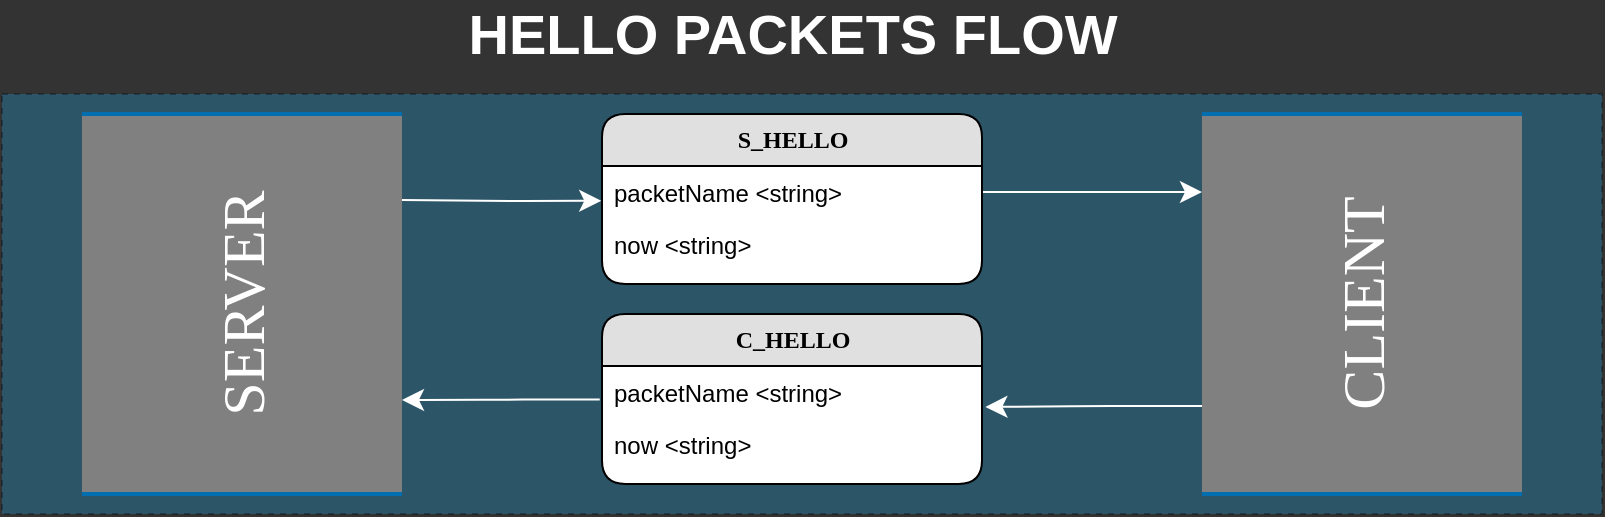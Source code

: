 <mxfile version="13.8.1" type="github" pages="6">
  <diagram name="HELLO" id="b520641d-4fe3-3701-9064-5fc419738815">
    <mxGraphModel dx="1422" dy="776" grid="0" gridSize="10" guides="1" tooltips="1" connect="1" arrows="1" fold="1" page="1" pageScale="1" pageWidth="900" pageHeight="300" background="#333333" math="0" shadow="0" extFonts="Permanent Marker^https://fonts.googleapis.com/css?family=Permanent+Marker">
      <root>
        <mxCell id="0" />
        <mxCell id="1" parent="0" />
        <mxCell id="qRYgfgAe1LclKe2MRuB5-1" value="" style="rounded=0;whiteSpace=wrap;html=1;shadow=0;fillColor=#1ba1e2;dashed=1;fontColor=#ffffff;opacity=30;" parent="1" vertex="1">
          <mxGeometry x="50" y="60" width="800" height="210" as="geometry" />
        </mxCell>
        <mxCell id="21ea969265ad0168-40" style="edgeStyle=orthogonalEdgeStyle;html=1;entryX=-0.002;entryY=0.669;labelBackgroundColor=none;startFill=0;startSize=8;endFill=1;endSize=8;fontFamily=Verdana;fontSize=12;entryDx=0;entryDy=0;entryPerimeter=0;strokeColor=#FFFFFF;" parent="1" target="21ea969265ad0168-7" edge="1">
          <mxGeometry relative="1" as="geometry">
            <mxPoint x="250" y="113" as="sourcePoint" />
            <mxPoint x="370" y="113" as="targetPoint" />
            <Array as="points" />
          </mxGeometry>
        </mxCell>
        <mxCell id="YE7jqKPaQESnntSOdniL-1" value="&lt;span style=&quot;font-size: 30px;&quot;&gt;SERVER&lt;br style=&quot;font-size: 30px;&quot;&gt;&lt;/span&gt;" style="html=1;rounded=0;shadow=0;comic=0;labelBackgroundColor=none;strokeWidth=2;fontFamily=Verdana;fontSize=30;align=center;shape=mxgraph.ios7ui.horLines;strokeColor=#006EAF;fillColor=#808080;fontStyle=0;labelBorderColor=none;horizontal=0;fontColor=#FFFFFF;" parent="1" vertex="1">
          <mxGeometry x="90" y="70" width="160" height="190" as="geometry" />
        </mxCell>
        <mxCell id="YE7jqKPaQESnntSOdniL-2" style="edgeStyle=orthogonalEdgeStyle;html=1;exitX=1;exitY=0.5;labelBackgroundColor=none;startFill=0;startSize=8;endFill=1;endSize=8;fontFamily=Verdana;fontSize=12;exitDx=0;exitDy=0;strokeColor=#FFFFFF;" parent="1" source="21ea969265ad0168-7" edge="1">
          <mxGeometry relative="1" as="geometry">
            <mxPoint x="-309.84" y="114.4" as="sourcePoint" />
            <mxPoint x="650" y="109" as="targetPoint" />
          </mxGeometry>
        </mxCell>
        <mxCell id="YE7jqKPaQESnntSOdniL-3" value="&lt;span style=&quot;font-size: 30px;&quot;&gt;CLIENT&lt;/span&gt;" style="html=1;rounded=0;shadow=0;comic=0;labelBackgroundColor=none;strokeWidth=2;fontFamily=Verdana;fontSize=30;align=center;shape=mxgraph.ios7ui.horLines;strokeColor=#006EAF;fillColor=#808080;fontStyle=0;labelBorderColor=none;horizontal=0;fontColor=#FFFFFF;" parent="1" vertex="1">
          <mxGeometry x="650" y="70" width="160" height="190" as="geometry" />
        </mxCell>
        <mxCell id="YE7jqKPaQESnntSOdniL-4" style="edgeStyle=orthogonalEdgeStyle;html=1;labelBackgroundColor=none;startFill=0;startSize=8;endFill=1;endSize=8;fontFamily=Verdana;fontSize=12;targetPerimeterSpacing=0;exitX=-0.006;exitY=0.646;exitDx=0;exitDy=0;exitPerimeter=0;strokeColor=#FFFFFF;" parent="1" source="YE7jqKPaQESnntSOdniL-7" edge="1">
          <mxGeometry relative="1" as="geometry">
            <mxPoint x="366" y="213" as="sourcePoint" />
            <mxPoint x="250" y="213" as="targetPoint" />
            <Array as="points" />
          </mxGeometry>
        </mxCell>
        <mxCell id="YE7jqKPaQESnntSOdniL-5" style="edgeStyle=orthogonalEdgeStyle;html=1;labelBackgroundColor=none;startFill=0;startSize=8;endFill=1;endSize=8;fontFamily=Verdana;fontSize=12;entryX=1.009;entryY=0.787;entryDx=0;entryDy=0;entryPerimeter=0;strokeColor=#FFFFFF;" parent="1" target="YE7jqKPaQESnntSOdniL-7" edge="1">
          <mxGeometry relative="1" as="geometry">
            <mxPoint x="650" y="216" as="sourcePoint" />
            <mxPoint x="529.52" y="216.396" as="targetPoint" />
            <Array as="points">
              <mxPoint x="595" y="216" />
            </Array>
          </mxGeometry>
        </mxCell>
        <mxCell id="X_eGwu30UpOs_hNsdFlR-1" value="&lt;font style=&quot;font-size: 28px&quot;&gt;&lt;b&gt;HELLO PACKETS FLOW&lt;/b&gt;&lt;/font&gt;" style="text;html=1;align=center;verticalAlign=middle;resizable=0;points=[];autosize=1;fontColor=#FFFFFF;" parent="1" vertex="1">
          <mxGeometry x="275" y="20" width="340" height="20" as="geometry" />
        </mxCell>
        <mxCell id="21ea969265ad0168-6" value="S_HELLO" style="swimlane;html=1;fontStyle=1;childLayout=stackLayout;horizontal=1;startSize=26;fillColor=#e0e0e0;horizontalStack=0;resizeParent=1;resizeLast=0;collapsible=1;marginBottom=0;swimlaneFillColor=#ffffff;align=center;rounded=1;shadow=0;comic=0;labelBackgroundColor=none;strokeWidth=1;fontFamily=Verdana;fontSize=12;fontColor=#000000;" parent="1" vertex="1">
          <mxGeometry x="350" y="70" width="190" height="85" as="geometry" />
        </mxCell>
        <mxCell id="21ea969265ad0168-7" value="packetName &amp;lt;string&amp;gt;" style="text;html=1;strokeColor=none;fillColor=none;spacingLeft=4;spacingRight=4;whiteSpace=wrap;overflow=hidden;rotatable=0;points=[[0,0.5],[1,0.5]];portConstraint=eastwest;fontColor=#000000;" parent="21ea969265ad0168-6" vertex="1">
          <mxGeometry y="26" width="190" height="26" as="geometry" />
        </mxCell>
        <mxCell id="21ea969265ad0168-8" value="now &amp;lt;string&amp;gt;" style="text;html=1;strokeColor=none;fillColor=none;spacingLeft=4;spacingRight=4;whiteSpace=wrap;overflow=hidden;rotatable=0;points=[[0,0.5],[1,0.5]];portConstraint=eastwest;fontColor=#000000;" parent="21ea969265ad0168-6" vertex="1">
          <mxGeometry y="52" width="190" height="26" as="geometry" />
        </mxCell>
        <mxCell id="YE7jqKPaQESnntSOdniL-6" value="C_HELLO" style="swimlane;html=1;fontStyle=1;childLayout=stackLayout;horizontal=1;startSize=26;fillColor=#e0e0e0;horizontalStack=0;resizeParent=1;resizeLast=0;collapsible=1;marginBottom=0;swimlaneFillColor=#ffffff;align=center;rounded=1;shadow=0;comic=0;labelBackgroundColor=none;strokeWidth=1;fontFamily=Verdana;fontSize=12;fontColor=#000000;" parent="1" vertex="1">
          <mxGeometry x="350" y="170" width="190" height="85" as="geometry" />
        </mxCell>
        <mxCell id="YE7jqKPaQESnntSOdniL-7" value="packetName &amp;lt;string&amp;gt;" style="text;html=1;strokeColor=none;fillColor=none;spacingLeft=4;spacingRight=4;whiteSpace=wrap;overflow=hidden;rotatable=0;points=[[0,0.5],[1,0.5]];portConstraint=eastwest;fontColor=#000000;" parent="YE7jqKPaQESnntSOdniL-6" vertex="1">
          <mxGeometry y="26" width="190" height="26" as="geometry" />
        </mxCell>
        <mxCell id="YE7jqKPaQESnntSOdniL-8" value="now &amp;lt;string&amp;gt;" style="text;html=1;strokeColor=none;fillColor=none;spacingLeft=4;spacingRight=4;whiteSpace=wrap;overflow=hidden;rotatable=0;points=[[0,0.5],[1,0.5]];portConstraint=eastwest;fontColor=#000000;" parent="YE7jqKPaQESnntSOdniL-6" vertex="1">
          <mxGeometry y="52" width="190" height="26" as="geometry" />
        </mxCell>
      </root>
    </mxGraphModel>
  </diagram>
  <diagram name="CON_CHECK" id="WpY7LKkbOzWaq_kngRgO">
    <mxGraphModel dx="11322" dy="776" grid="0" gridSize="10" guides="1" tooltips="1" connect="1" arrows="1" fold="1" page="1" pageScale="1" pageWidth="900" pageHeight="300" background="#333333" math="0" shadow="0">
      <root>
        <mxCell id="7BFBd9PapPz8hA_DgMiV-0" />
        <mxCell id="7BFBd9PapPz8hA_DgMiV-1" parent="7BFBd9PapPz8hA_DgMiV-0" />
        <mxCell id="7BFBd9PapPz8hA_DgMiV-3" value="" style="rounded=0;whiteSpace=wrap;html=1;shadow=0;fillColor=#1ba1e2;dashed=1;fontColor=#ffffff;opacity=30;" parent="7BFBd9PapPz8hA_DgMiV-1" vertex="1">
          <mxGeometry x="-9855" y="40" width="800" height="240" as="geometry" />
        </mxCell>
        <mxCell id="7BFBd9PapPz8hA_DgMiV-7" value="&lt;span style=&quot;font-size: 30px;&quot;&gt;SERVER&lt;/span&gt;" style="html=1;rounded=0;shadow=0;comic=0;labelBackgroundColor=none;strokeWidth=2;fontFamily=Verdana;fontSize=30;align=center;shape=mxgraph.ios7ui.horLines;strokeColor=#006EAF;fillColor=#808080;fontStyle=0;labelBorderColor=none;horizontal=0;fontColor=#FFFFFF;" parent="7BFBd9PapPz8hA_DgMiV-1" vertex="1">
          <mxGeometry x="-9810" y="60" width="160" height="200" as="geometry" />
        </mxCell>
        <mxCell id="7BFBd9PapPz8hA_DgMiV-9" value="&lt;span style=&quot;font-size: 30px;&quot;&gt;CLIENT&lt;/span&gt;" style="html=1;rounded=0;shadow=0;comic=0;labelBackgroundColor=none;strokeWidth=2;fontFamily=Verdana;fontSize=30;align=center;shape=mxgraph.ios7ui.horLines;strokeColor=#006EAF;fillColor=#808080;fontStyle=0;labelBorderColor=none;horizontal=0;fontColor=#FFFFFF;" parent="7BFBd9PapPz8hA_DgMiV-1" vertex="1">
          <mxGeometry x="-9250" y="60" width="160" height="200" as="geometry" />
        </mxCell>
        <mxCell id="7BFBd9PapPz8hA_DgMiV-18" style="edgeStyle=orthogonalEdgeStyle;html=1;labelBackgroundColor=none;startFill=0;startSize=8;endFill=1;endSize=8;fontFamily=Verdana;fontSize=12;fontColor=#000000;entryX=0;entryY=0.5;entryDx=0;entryDy=0;strokeColor=#FFFFFF;" parent="7BFBd9PapPz8hA_DgMiV-1" target="7BFBd9PapPz8hA_DgMiV-26" edge="1">
          <mxGeometry relative="1" as="geometry">
            <mxPoint x="-9650" y="209" as="sourcePoint" />
            <mxPoint x="-9560" y="209" as="targetPoint" />
            <Array as="points">
              <mxPoint x="-9640" y="209" />
            </Array>
          </mxGeometry>
        </mxCell>
        <mxCell id="7BFBd9PapPz8hA_DgMiV-19" style="edgeStyle=orthogonalEdgeStyle;html=1;exitX=1;exitY=0.5;labelBackgroundColor=none;startFill=0;startSize=8;endFill=1;endSize=8;fontFamily=Verdana;fontSize=12;exitDx=0;exitDy=0;fontColor=#000000;strokeColor=#FFFFFF;" parent="7BFBd9PapPz8hA_DgMiV-1" source="7BFBd9PapPz8hA_DgMiV-26" edge="1">
          <mxGeometry relative="1" as="geometry">
            <mxPoint x="-10211.52" y="214.4" as="sourcePoint" />
            <mxPoint x="-9252" y="209" as="targetPoint" />
          </mxGeometry>
        </mxCell>
        <mxCell id="7BFBd9PapPz8hA_DgMiV-20" style="edgeStyle=orthogonalEdgeStyle;html=1;labelBackgroundColor=none;startFill=0;startSize=8;endFill=1;endSize=8;fontFamily=Verdana;fontSize=12;targetPerimeterSpacing=0;exitX=-0.006;exitY=0.643;exitDx=0;exitDy=0;exitPerimeter=0;fontColor=#000000;strokeColor=#FFFFFF;" parent="7BFBd9PapPz8hA_DgMiV-1" edge="1">
          <mxGeometry relative="1" as="geometry">
            <mxPoint x="-9533.76" y="101.718" as="sourcePoint" />
            <mxPoint x="-9650" y="102" as="targetPoint" />
            <Array as="points">
              <mxPoint x="-9621.68" y="102" />
            </Array>
          </mxGeometry>
        </mxCell>
        <mxCell id="7BFBd9PapPz8hA_DgMiV-21" style="edgeStyle=orthogonalEdgeStyle;html=1;labelBackgroundColor=none;startFill=0;startSize=8;endFill=1;endSize=8;fontFamily=Verdana;fontSize=12;fontColor=#000000;strokeColor=#FFFFFF;" parent="7BFBd9PapPz8hA_DgMiV-1" edge="1">
          <mxGeometry relative="1" as="geometry">
            <mxPoint x="-9251.68" y="102" as="sourcePoint" />
            <mxPoint x="-9360" y="102" as="targetPoint" />
            <Array as="points">
              <mxPoint x="-9251.68" y="102" />
            </Array>
          </mxGeometry>
        </mxCell>
        <mxCell id="Ck2gtJmkg43gJhgTLbpY-0" value="&lt;font style=&quot;font-size: 28px&quot;&gt;&lt;b&gt;CONNECTION CHECK PACKETS FLOW&lt;/b&gt;&lt;/font&gt;" style="text;html=1;align=center;verticalAlign=middle;resizable=0;points=[];autosize=1;fontColor=#FFFFFF;" parent="7BFBd9PapPz8hA_DgMiV-1" vertex="1">
          <mxGeometry x="-9735" y="10" width="540" height="20" as="geometry" />
        </mxCell>
        <mxCell id="7BFBd9PapPz8hA_DgMiV-22" value="C_CON_CHECK" style="swimlane;html=1;fontStyle=1;childLayout=stackLayout;horizontal=1;startSize=26;fillColor=#e0e0e0;horizontalStack=0;resizeParent=1;resizeLast=0;collapsible=1;marginBottom=0;swimlaneFillColor=#ffffff;align=center;rounded=1;shadow=0;comic=0;labelBackgroundColor=none;strokeWidth=1;fontFamily=Verdana;fontSize=12;fontColor=#000000;" parent="7BFBd9PapPz8hA_DgMiV-1" vertex="1">
          <mxGeometry x="-9550" y="60" width="190" height="85" as="geometry" />
        </mxCell>
        <mxCell id="7BFBd9PapPz8hA_DgMiV-23" value="packetName &amp;lt;string&amp;gt;" style="text;html=1;strokeColor=none;fillColor=none;spacingLeft=4;spacingRight=4;whiteSpace=wrap;overflow=hidden;rotatable=0;points=[[0,0.5],[1,0.5]];portConstraint=eastwest;fontColor=#000000;" parent="7BFBd9PapPz8hA_DgMiV-22" vertex="1">
          <mxGeometry y="26" width="190" height="26" as="geometry" />
        </mxCell>
        <mxCell id="7BFBd9PapPz8hA_DgMiV-24" value="key &amp;lt;string&amp;gt;" style="text;html=1;strokeColor=none;fillColor=none;spacingLeft=4;spacingRight=4;whiteSpace=wrap;overflow=hidden;rotatable=0;points=[[0,0.5],[1,0.5]];portConstraint=eastwest;fontColor=#000000;" parent="7BFBd9PapPz8hA_DgMiV-22" vertex="1">
          <mxGeometry y="52" width="190" height="26" as="geometry" />
        </mxCell>
        <mxCell id="7BFBd9PapPz8hA_DgMiV-25" value="S_CON_CHECK" style="swimlane;html=1;fontStyle=1;childLayout=stackLayout;horizontal=1;startSize=26;fillColor=#e0e0e0;horizontalStack=0;resizeParent=1;resizeLast=0;collapsible=1;marginBottom=0;swimlaneFillColor=#ffffff;align=center;rounded=1;shadow=0;comic=0;labelBackgroundColor=none;strokeWidth=1;fontFamily=Verdana;fontSize=12;fontColor=#000000;" parent="7BFBd9PapPz8hA_DgMiV-1" vertex="1">
          <mxGeometry x="-9550" y="170" width="190" height="90" as="geometry" />
        </mxCell>
        <mxCell id="7BFBd9PapPz8hA_DgMiV-26" value="packetName &amp;lt;string&amp;gt;" style="text;html=1;strokeColor=none;fillColor=none;spacingLeft=4;spacingRight=4;whiteSpace=wrap;overflow=hidden;rotatable=0;points=[[0,0.5],[1,0.5]];portConstraint=eastwest;fontColor=#000000;" parent="7BFBd9PapPz8hA_DgMiV-25" vertex="1">
          <mxGeometry y="26" width="190" height="26" as="geometry" />
        </mxCell>
        <mxCell id="7BFBd9PapPz8hA_DgMiV-27" value="key &amp;lt;string&amp;gt;" style="text;html=1;strokeColor=none;fillColor=none;spacingLeft=4;spacingRight=4;whiteSpace=wrap;overflow=hidden;rotatable=0;points=[[0,0.5],[1,0.5]];portConstraint=eastwest;fontColor=#000000;" parent="7BFBd9PapPz8hA_DgMiV-25" vertex="1">
          <mxGeometry y="52" width="190" height="26" as="geometry" />
        </mxCell>
      </root>
    </mxGraphModel>
  </diagram>
  <diagram name="LOGIN" id="fG6dO6IGTTf7LA4OMq7c">
    <mxGraphModel dx="1422" dy="776" grid="0" gridSize="10" guides="1" tooltips="1" connect="1" arrows="1" fold="1" page="1" pageScale="1" pageWidth="900" pageHeight="650" background="#333333" math="0" shadow="0">
      <root>
        <mxCell id="yT4oepaRgww87eBLtsqn-0" />
        <mxCell id="yT4oepaRgww87eBLtsqn-1" parent="yT4oepaRgww87eBLtsqn-0" />
        <mxCell id="yT4oepaRgww87eBLtsqn-5" value="" style="rounded=0;whiteSpace=wrap;html=1;shadow=0;fillColor=#1ba1e2;dashed=1;fontColor=#ffffff;opacity=30;" parent="yT4oepaRgww87eBLtsqn-1" vertex="1">
          <mxGeometry x="50" y="60" width="800" height="580" as="geometry" />
        </mxCell>
        <mxCell id="yT4oepaRgww87eBLtsqn-7" value="&lt;font style=&quot;font-size: 30px&quot;&gt;SERVER&lt;/font&gt;" style="html=1;rounded=0;shadow=0;comic=0;labelBackgroundColor=none;strokeWidth=2;fontFamily=Verdana;fontSize=12;align=center;shape=mxgraph.ios7ui.horLines;strokeColor=#006EAF;fillColor=#808080;fontStyle=0;labelBorderColor=none;horizontal=0;fontColor=#FFFFFF;" parent="yT4oepaRgww87eBLtsqn-1" vertex="1">
          <mxGeometry x="110" y="90" width="160" height="520" as="geometry" />
        </mxCell>
        <mxCell id="yT4oepaRgww87eBLtsqn-9" value="&lt;span style=&quot;font-size: 30px;&quot;&gt;CLIENT&lt;/span&gt;" style="html=1;rounded=0;shadow=0;comic=0;labelBackgroundColor=none;strokeWidth=2;fontFamily=Verdana;fontSize=30;align=center;shape=mxgraph.ios7ui.horLines;strokeColor=#006EAF;fillColor=#808080;fontStyle=0;labelBorderColor=none;horizontal=0;fontColor=#FFFFFF;" parent="yT4oepaRgww87eBLtsqn-1" vertex="1">
          <mxGeometry x="670" y="90" width="160" height="520" as="geometry" />
        </mxCell>
        <mxCell id="yT4oepaRgww87eBLtsqn-28" style="edgeStyle=orthogonalEdgeStyle;html=1;entryX=0;entryY=0.5;labelBackgroundColor=none;startFill=0;startSize=8;endFill=1;endSize=8;fontFamily=Verdana;fontSize=12;entryDx=0;entryDy=0;fontColor=#000000;strokeColor=#FFFFFF;" parent="yT4oepaRgww87eBLtsqn-1" target="yT4oepaRgww87eBLtsqn-36" edge="1">
          <mxGeometry relative="1" as="geometry">
            <mxPoint x="270" y="229" as="sourcePoint" />
            <mxPoint x="385.68" y="230" as="targetPoint" />
            <Array as="points">
              <mxPoint x="290" y="229" />
              <mxPoint x="290" y="229" />
            </Array>
          </mxGeometry>
        </mxCell>
        <mxCell id="yT4oepaRgww87eBLtsqn-29" style="edgeStyle=orthogonalEdgeStyle;html=1;exitX=1;exitY=0.5;labelBackgroundColor=none;startFill=0;startSize=8;endFill=1;endSize=8;fontFamily=Verdana;fontSize=12;exitDx=0;exitDy=0;fontColor=#000000;strokeColor=#FFFFFF;" parent="yT4oepaRgww87eBLtsqn-1" source="yT4oepaRgww87eBLtsqn-36" edge="1">
          <mxGeometry relative="1" as="geometry">
            <mxPoint x="-294.16" y="234.4" as="sourcePoint" />
            <mxPoint x="670" y="229" as="targetPoint" />
          </mxGeometry>
        </mxCell>
        <mxCell id="yT4oepaRgww87eBLtsqn-30" style="edgeStyle=orthogonalEdgeStyle;html=1;labelBackgroundColor=none;startFill=0;startSize=8;endFill=1;endSize=8;fontFamily=Verdana;fontSize=12;targetPerimeterSpacing=0;entryX=1;entryY=0.168;entryDx=0;entryDy=0;entryPerimeter=0;exitX=-0.006;exitY=0.643;exitDx=0;exitDy=0;exitPerimeter=0;fontColor=#000000;strokeColor=#FFFFFF;" parent="yT4oepaRgww87eBLtsqn-1" edge="1">
          <mxGeometry relative="1" as="geometry">
            <mxPoint x="385.12" y="131.718" as="sourcePoint" />
            <mxPoint x="267.2" y="131.8" as="targetPoint" />
            <Array as="points">
              <mxPoint x="297.2" y="132" />
            </Array>
          </mxGeometry>
        </mxCell>
        <mxCell id="yT4oepaRgww87eBLtsqn-31" style="edgeStyle=orthogonalEdgeStyle;html=1;labelBackgroundColor=none;startFill=0;startSize=8;endFill=1;endSize=8;fontFamily=Verdana;fontSize=12;fontColor=#000000;entryX=1;entryY=0.617;entryDx=0;entryDy=0;entryPerimeter=0;strokeColor=#FFFFFF;" parent="yT4oepaRgww87eBLtsqn-1" target="yT4oepaRgww87eBLtsqn-33" edge="1">
          <mxGeometry relative="1" as="geometry">
            <mxPoint x="670" y="132" as="sourcePoint" />
            <mxPoint x="570" y="132" as="targetPoint" />
            <Array as="points" />
          </mxGeometry>
        </mxCell>
        <mxCell id="yT4oepaRgww87eBLtsqn-46" style="edgeStyle=orthogonalEdgeStyle;html=1;entryX=0;entryY=0.5;labelBackgroundColor=none;startFill=0;startSize=8;endFill=1;endSize=8;fontFamily=Verdana;fontSize=12;entryDx=0;entryDy=0;fontColor=#000000;strokeColor=#FFFFFF;" parent="yT4oepaRgww87eBLtsqn-1" target="yT4oepaRgww87eBLtsqn-49" edge="1">
          <mxGeometry relative="1" as="geometry">
            <mxPoint x="270" y="559" as="sourcePoint" />
            <mxPoint x="382.28" y="560" as="targetPoint" />
            <Array as="points">
              <mxPoint x="290" y="559" />
              <mxPoint x="290" y="559" />
            </Array>
          </mxGeometry>
        </mxCell>
        <mxCell id="yT4oepaRgww87eBLtsqn-47" style="edgeStyle=orthogonalEdgeStyle;html=1;exitX=1;exitY=0.5;labelBackgroundColor=none;startFill=0;startSize=8;endFill=1;endSize=8;fontFamily=Verdana;fontSize=12;exitDx=0;exitDy=0;fontColor=#000000;strokeColor=#FFFFFF;" parent="yT4oepaRgww87eBLtsqn-1" source="yT4oepaRgww87eBLtsqn-49" edge="1">
          <mxGeometry relative="1" as="geometry">
            <mxPoint x="-297.56" y="564.4" as="sourcePoint" />
            <mxPoint x="666.6" y="559" as="targetPoint" />
          </mxGeometry>
        </mxCell>
        <mxCell id="dPZrTAKlVMhPx6Xsx8bT-0" value="&lt;font style=&quot;font-size: 28px&quot;&gt;&lt;b&gt;LOGIN PACKETS FLOW&lt;/b&gt;&lt;/font&gt;" style="text;html=1;align=center;verticalAlign=middle;resizable=0;points=[];autosize=1;fontColor=#FFFFFF;" parent="yT4oepaRgww87eBLtsqn-1" vertex="1">
          <mxGeometry x="290" y="20" width="330" height="20" as="geometry" />
        </mxCell>
        <mxCell id="yT4oepaRgww87eBLtsqn-32" value="C_LOGIN" style="swimlane;html=1;fontStyle=1;childLayout=stackLayout;horizontal=1;startSize=26;fillColor=#e0e0e0;horizontalStack=0;resizeParent=1;resizeLast=0;collapsible=1;marginBottom=0;swimlaneFillColor=#ffffff;align=center;rounded=1;shadow=0;comic=0;labelBackgroundColor=none;strokeWidth=1;fontFamily=Verdana;fontSize=12;fontColor=#000000;" parent="yT4oepaRgww87eBLtsqn-1" vertex="1">
          <mxGeometry x="350" y="90" width="230" height="85" as="geometry" />
        </mxCell>
        <mxCell id="yT4oepaRgww87eBLtsqn-33" value="packetName &amp;lt;string&amp;gt;" style="text;html=1;strokeColor=none;fillColor=none;spacingLeft=4;spacingRight=4;whiteSpace=wrap;overflow=hidden;rotatable=0;points=[[0,0.5],[1,0.5]];portConstraint=eastwest;fontColor=#000000;" parent="yT4oepaRgww87eBLtsqn-32" vertex="1">
          <mxGeometry y="26" width="230" height="26" as="geometry" />
        </mxCell>
        <mxCell id="yT4oepaRgww87eBLtsqn-34" value="key &amp;lt;string&amp;gt;" style="text;html=1;strokeColor=none;fillColor=none;spacingLeft=4;spacingRight=4;whiteSpace=wrap;overflow=hidden;rotatable=0;points=[[0,0.5],[1,0.5]];portConstraint=eastwest;fontColor=#000000;" parent="yT4oepaRgww87eBLtsqn-32" vertex="1">
          <mxGeometry y="52" width="230" height="26" as="geometry" />
        </mxCell>
        <mxCell id="yT4oepaRgww87eBLtsqn-35" value="S_LOGIN_SUCCESS" style="swimlane;html=1;fontStyle=1;childLayout=stackLayout;horizontal=1;startSize=26;fillColor=#e0e0e0;horizontalStack=0;resizeParent=1;resizeLast=0;collapsible=1;marginBottom=0;swimlaneFillColor=#ffffff;align=center;rounded=1;shadow=0;comic=0;labelBackgroundColor=none;strokeWidth=1;fontFamily=Verdana;fontSize=12;fontColor=#000000;" parent="yT4oepaRgww87eBLtsqn-1" vertex="1">
          <mxGeometry x="350" y="190" width="230" height="310" as="geometry" />
        </mxCell>
        <mxCell id="yT4oepaRgww87eBLtsqn-36" value="packetName &amp;lt;string&amp;gt;" style="text;html=1;strokeColor=none;fillColor=none;spacingLeft=4;spacingRight=4;whiteSpace=wrap;overflow=hidden;rotatable=0;points=[[0,0.5],[1,0.5]];portConstraint=eastwest;fontColor=#000000;" parent="yT4oepaRgww87eBLtsqn-35" vertex="1">
          <mxGeometry y="26" width="230" height="26" as="geometry" />
        </mxCell>
        <mxCell id="yT4oepaRgww87eBLtsqn-37" value="email &amp;lt;string&amp;gt;" style="text;html=1;strokeColor=none;fillColor=none;spacingLeft=4;spacingRight=4;whiteSpace=wrap;overflow=hidden;rotatable=0;points=[[0,0.5],[1,0.5]];portConstraint=eastwest;fontColor=#000000;" parent="yT4oepaRgww87eBLtsqn-35" vertex="1">
          <mxGeometry y="52" width="230" height="26" as="geometry" />
        </mxCell>
        <mxCell id="yT4oepaRgww87eBLtsqn-38" value="nickname &amp;lt;string&amp;gt;" style="text;html=1;strokeColor=none;fillColor=none;spacingLeft=4;spacingRight=4;whiteSpace=wrap;overflow=hidden;rotatable=0;points=[[0,0.5],[1,0.5]];portConstraint=eastwest;fontColor=#000000;" parent="yT4oepaRgww87eBLtsqn-35" vertex="1">
          <mxGeometry y="78" width="230" height="26" as="geometry" />
        </mxCell>
        <mxCell id="yT4oepaRgww87eBLtsqn-39" value="creationDate &amp;lt;dateString&amp;gt;" style="text;html=1;strokeColor=none;fillColor=none;spacingLeft=4;spacingRight=4;whiteSpace=wrap;overflow=hidden;rotatable=0;points=[[0,0.5],[1,0.5]];portConstraint=eastwest;fontColor=#000000;" parent="yT4oepaRgww87eBLtsqn-35" vertex="1">
          <mxGeometry y="104" width="230" height="26" as="geometry" />
        </mxCell>
        <mxCell id="yT4oepaRgww87eBLtsqn-40" value="lastLoginDate &amp;lt;dateString&amp;gt;" style="text;html=1;strokeColor=none;fillColor=none;spacingLeft=4;spacingRight=4;whiteSpace=wrap;overflow=hidden;rotatable=0;points=[[0,0.5],[1,0.5]];portConstraint=eastwest;fontColor=#000000;" parent="yT4oepaRgww87eBLtsqn-35" vertex="1">
          <mxGeometry y="130" width="230" height="30" as="geometry" />
        </mxCell>
        <mxCell id="yT4oepaRgww87eBLtsqn-41" value="charactersQuantity &amp;lt;number&amp;gt;" style="text;html=1;strokeColor=none;fillColor=none;spacingLeft=4;spacingRight=4;whiteSpace=wrap;overflow=hidden;rotatable=0;points=[[0,0.5],[1,0.5]];portConstraint=eastwest;fontColor=#000000;" parent="yT4oepaRgww87eBLtsqn-35" vertex="1">
          <mxGeometry y="160" width="230" height="30" as="geometry" />
        </mxCell>
        <mxCell id="yT4oepaRgww87eBLtsqn-42" value="name &amp;lt;string&amp;gt; * CharQuantity" style="text;html=1;strokeColor=none;fillColor=none;spacingLeft=4;spacingRight=4;whiteSpace=wrap;overflow=hidden;rotatable=0;points=[[0,0.5],[1,0.5]];portConstraint=eastwest;fontColor=#000000;" parent="yT4oepaRgww87eBLtsqn-35" vertex="1">
          <mxGeometry y="190" width="230" height="30" as="geometry" />
        </mxCell>
        <mxCell id="yT4oepaRgww87eBLtsqn-43" value="race &amp;lt;number&amp;gt; * CharQuantity" style="text;html=1;strokeColor=none;fillColor=none;spacingLeft=4;spacingRight=4;whiteSpace=wrap;overflow=hidden;rotatable=0;points=[[0,0.5],[1,0.5]];portConstraint=eastwest;fontColor=#000000;" parent="yT4oepaRgww87eBLtsqn-35" vertex="1">
          <mxGeometry y="220" width="230" height="30" as="geometry" />
        </mxCell>
        <mxCell id="yT4oepaRgww87eBLtsqn-44" value="level &amp;lt;number&amp;gt; * CharQuantity" style="text;html=1;strokeColor=none;fillColor=none;spacingLeft=4;spacingRight=4;whiteSpace=wrap;overflow=hidden;rotatable=0;points=[[0,0.5],[1,0.5]];portConstraint=eastwest;fontColor=#000000;" parent="yT4oepaRgww87eBLtsqn-35" vertex="1">
          <mxGeometry y="250" width="230" height="30" as="geometry" />
        </mxCell>
        <mxCell id="yT4oepaRgww87eBLtsqn-45" value="accountSlot &amp;lt;number&amp;gt; * CharQuantity" style="text;html=1;strokeColor=none;fillColor=none;spacingLeft=4;spacingRight=4;whiteSpace=wrap;overflow=hidden;rotatable=0;points=[[0,0.5],[1,0.5]];portConstraint=eastwest;fontColor=#000000;" parent="yT4oepaRgww87eBLtsqn-35" vertex="1">
          <mxGeometry y="280" width="230" height="30" as="geometry" />
        </mxCell>
        <mxCell id="yT4oepaRgww87eBLtsqn-48" value="S_LOGIN_FAILURE" style="swimlane;html=1;fontStyle=1;childLayout=stackLayout;horizontal=1;startSize=26;fillColor=#e0e0e0;horizontalStack=0;resizeParent=1;resizeLast=0;collapsible=1;marginBottom=0;swimlaneFillColor=#ffffff;align=center;rounded=1;shadow=0;comic=0;labelBackgroundColor=none;strokeWidth=1;fontFamily=Verdana;fontSize=12;fontColor=#000000;" parent="yT4oepaRgww87eBLtsqn-1" vertex="1">
          <mxGeometry x="350" y="520" width="230" height="90" as="geometry" />
        </mxCell>
        <mxCell id="yT4oepaRgww87eBLtsqn-49" value="packetName &amp;lt;string&amp;gt;" style="text;html=1;strokeColor=none;fillColor=none;spacingLeft=4;spacingRight=4;whiteSpace=wrap;overflow=hidden;rotatable=0;points=[[0,0.5],[1,0.5]];portConstraint=eastwest;fontColor=#000000;" parent="yT4oepaRgww87eBLtsqn-48" vertex="1">
          <mxGeometry y="26" width="230" height="26" as="geometry" />
        </mxCell>
        <mxCell id="yT4oepaRgww87eBLtsqn-50" value="message &amp;lt;string&amp;gt;" style="text;html=1;strokeColor=none;fillColor=none;spacingLeft=4;spacingRight=4;whiteSpace=wrap;overflow=hidden;rotatable=0;points=[[0,0.5],[1,0.5]];portConstraint=eastwest;fontColor=#000000;" parent="yT4oepaRgww87eBLtsqn-48" vertex="1">
          <mxGeometry y="52" width="230" height="26" as="geometry" />
        </mxCell>
      </root>
    </mxGraphModel>
  </diagram>
  <diagram name="UPDATE" id="p2DeXHz7_jsF2aZQBlwm">
    <mxGraphModel dx="1673" dy="913" grid="0" gridSize="10" guides="1" tooltips="1" connect="1" arrows="1" fold="1" page="1" pageScale="1" pageWidth="1500" pageHeight="700" background="#333333" math="0" shadow="0">
      <root>
        <mxCell id="0A2m4D99UDe_agHZiAws-0" />
        <mxCell id="0A2m4D99UDe_agHZiAws-1" parent="0A2m4D99UDe_agHZiAws-0" />
        <mxCell id="0A2m4D99UDe_agHZiAws-2" value="" style="rounded=0;whiteSpace=wrap;html=1;shadow=0;fillColor=#1ba1e2;dashed=1;fontColor=#ffffff;opacity=30;" parent="0A2m4D99UDe_agHZiAws-1" vertex="1">
          <mxGeometry x="70" y="76" width="1360" height="554" as="geometry" />
        </mxCell>
        <mxCell id="0A2m4D99UDe_agHZiAws-3" value="&lt;font style=&quot;font-size: 30px&quot;&gt;SERVER&lt;/font&gt;" style="html=1;rounded=0;shadow=0;comic=0;labelBackgroundColor=none;strokeWidth=2;fontFamily=Verdana;fontSize=12;align=center;shape=mxgraph.ios7ui.horLines;strokeColor=#006EAF;fillColor=#808080;fontStyle=0;labelBorderColor=none;horizontal=0;fontColor=#FFFFFF;" parent="0A2m4D99UDe_agHZiAws-1" vertex="1">
          <mxGeometry x="670" y="100" width="160" height="510" as="geometry" />
        </mxCell>
        <mxCell id="0A2m4D99UDe_agHZiAws-4" value="&lt;span style=&quot;font-size: 30px;&quot;&gt;CLIENT&lt;/span&gt;" style="html=1;rounded=0;shadow=0;comic=0;labelBackgroundColor=none;strokeWidth=2;fontFamily=Verdana;fontSize=30;align=center;shape=mxgraph.ios7ui.horLines;strokeColor=#006EAF;fillColor=#808080;fontStyle=0;labelBorderColor=none;horizontal=0;fontColor=#FFFFFF;" parent="0A2m4D99UDe_agHZiAws-1" vertex="1">
          <mxGeometry x="1230" y="100" width="160" height="510" as="geometry" />
        </mxCell>
        <mxCell id="0A2m4D99UDe_agHZiAws-7" style="edgeStyle=orthogonalEdgeStyle;html=1;labelBackgroundColor=none;startFill=0;startSize=8;endFill=1;endSize=8;fontFamily=Verdana;fontSize=12;targetPerimeterSpacing=0;exitX=-0.006;exitY=0.643;exitDx=0;exitDy=0;exitPerimeter=0;fontColor=#000000;strokeColor=#FFFFFF;" parent="0A2m4D99UDe_agHZiAws-1" edge="1">
          <mxGeometry relative="1" as="geometry">
            <mxPoint x="945.12" y="221.718" as="sourcePoint" />
            <mxPoint x="830" y="222" as="targetPoint" />
            <Array as="points">
              <mxPoint x="857.2" y="222" />
            </Array>
          </mxGeometry>
        </mxCell>
        <mxCell id="0A2m4D99UDe_agHZiAws-8" style="edgeStyle=orthogonalEdgeStyle;html=1;labelBackgroundColor=none;startFill=0;startSize=8;endFill=1;endSize=8;fontFamily=Verdana;fontSize=12;fontColor=#000000;entryX=1;entryY=0.617;entryDx=0;entryDy=0;entryPerimeter=0;strokeColor=#FFFFFF;" parent="0A2m4D99UDe_agHZiAws-1" target="0A2m4D99UDe_agHZiAws-12" edge="1">
          <mxGeometry relative="1" as="geometry">
            <mxPoint x="1230" y="222" as="sourcePoint" />
            <mxPoint x="1130" y="222" as="targetPoint" />
            <Array as="points" />
          </mxGeometry>
        </mxCell>
        <mxCell id="0A2m4D99UDe_agHZiAws-9" style="edgeStyle=orthogonalEdgeStyle;html=1;entryX=0;entryY=0.5;labelBackgroundColor=none;startFill=0;startSize=8;endFill=1;endSize=8;fontFamily=Verdana;fontSize=12;entryDx=0;entryDy=0;fontColor=#000000;strokeColor=#FFFFFF;" parent="0A2m4D99UDe_agHZiAws-1" target="0A2m4D99UDe_agHZiAws-26" edge="1">
          <mxGeometry relative="1" as="geometry">
            <mxPoint x="830" y="139" as="sourcePoint" />
            <mxPoint x="942.28" y="140" as="targetPoint" />
            <Array as="points">
              <mxPoint x="850" y="139" />
              <mxPoint x="850" y="139" />
            </Array>
          </mxGeometry>
        </mxCell>
        <mxCell id="0A2m4D99UDe_agHZiAws-10" style="edgeStyle=orthogonalEdgeStyle;html=1;exitX=1;exitY=0.473;labelBackgroundColor=none;startFill=0;startSize=8;endFill=1;endSize=8;fontFamily=Verdana;fontSize=12;exitDx=0;exitDy=0;fontColor=#000000;exitPerimeter=0;strokeColor=#FFFFFF;entryX=-0.003;entryY=0.074;entryDx=0;entryDy=0;entryPerimeter=0;" parent="0A2m4D99UDe_agHZiAws-1" source="0A2m4D99UDe_agHZiAws-26" target="0A2m4D99UDe_agHZiAws-4" edge="1">
          <mxGeometry relative="1" as="geometry">
            <mxPoint x="262.44" y="144.4" as="sourcePoint" />
            <mxPoint x="1165" y="121" as="targetPoint" />
            <Array as="points">
              <mxPoint x="1165" y="138" />
            </Array>
          </mxGeometry>
        </mxCell>
        <mxCell id="0A2m4D99UDe_agHZiAws-28" value="&lt;span style=&quot;font-size: 30px&quot;&gt;NEARBY CLIENTS TO CLIENT&lt;br&gt;&lt;/span&gt;" style="html=1;rounded=0;shadow=0;comic=0;labelBackgroundColor=none;strokeWidth=2;fontFamily=Verdana;fontSize=30;align=center;shape=mxgraph.ios7ui.horLines;strokeColor=#006EAF;fillColor=#808080;fontStyle=0;labelBorderColor=none;horizontal=0;fontColor=#FFFFFF;" parent="0A2m4D99UDe_agHZiAws-1" vertex="1">
          <mxGeometry x="110" y="100" width="160" height="511" as="geometry" />
        </mxCell>
        <mxCell id="0A2m4D99UDe_agHZiAws-33" style="edgeStyle=orthogonalEdgeStyle;html=1;labelBackgroundColor=none;startFill=0;startSize=8;endFill=1;endSize=8;fontFamily=Verdana;fontSize=12;targetPerimeterSpacing=0;exitX=-0.008;exitY=0.054;exitDx=0;exitDy=0;exitPerimeter=0;fontColor=#000000;strokeColor=#FFFFFF;" parent="0A2m4D99UDe_agHZiAws-1" source="0A2m4D99UDe_agHZiAws-37" edge="1">
          <mxGeometry relative="1" as="geometry">
            <mxPoint x="380.12" y="419.468" as="sourcePoint" />
            <mxPoint x="270" y="420" as="targetPoint" />
            <Array as="points">
              <mxPoint x="292" y="419" />
            </Array>
          </mxGeometry>
        </mxCell>
        <mxCell id="0A2m4D99UDe_agHZiAws-34" style="edgeStyle=orthogonalEdgeStyle;html=1;labelBackgroundColor=none;startFill=0;startSize=8;endFill=1;endSize=8;fontFamily=Verdana;fontSize=12;fontColor=#000000;exitX=0;exitY=0.809;exitDx=0;exitDy=0;exitPerimeter=0;entryX=1.008;entryY=0.103;entryDx=0;entryDy=0;entryPerimeter=0;strokeColor=#FFFFFF;" parent="0A2m4D99UDe_agHZiAws-1" target="0A2m4D99UDe_agHZiAws-37" edge="1">
          <mxGeometry relative="1" as="geometry">
            <mxPoint x="670" y="420" as="sourcePoint" />
            <mxPoint x="620" y="440" as="targetPoint" />
            <Array as="points">
              <mxPoint x="620" y="420" />
            </Array>
          </mxGeometry>
        </mxCell>
        <mxCell id="3JGxVkQ79gBd9cYUETG4-0" style="edgeStyle=orthogonalEdgeStyle;html=1;labelBackgroundColor=none;startFill=0;startSize=8;endFill=1;endSize=8;fontFamily=Verdana;fontSize=12;fontColor=#000000;exitX=0;exitY=0.809;exitDx=0;exitDy=0;exitPerimeter=0;entryX=1.008;entryY=0.103;entryDx=0;entryDy=0;entryPerimeter=0;strokeColor=#FFFFFF;" parent="0A2m4D99UDe_agHZiAws-1" edge="1">
          <mxGeometry relative="1" as="geometry">
            <mxPoint x="670" y="440.0" as="sourcePoint" />
            <mxPoint x="591.92" y="440.678" as="targetPoint" />
            <Array as="points">
              <mxPoint x="620" y="440" />
            </Array>
          </mxGeometry>
        </mxCell>
        <mxCell id="3JGxVkQ79gBd9cYUETG4-1" style="edgeStyle=orthogonalEdgeStyle;html=1;labelBackgroundColor=none;startFill=0;startSize=8;endFill=1;endSize=8;fontFamily=Verdana;fontSize=12;fontColor=#000000;exitX=0;exitY=0.809;exitDx=0;exitDy=0;exitPerimeter=0;entryX=1.008;entryY=0.103;entryDx=0;entryDy=0;entryPerimeter=0;strokeColor=#FFFFFF;" parent="0A2m4D99UDe_agHZiAws-1" edge="1">
          <mxGeometry relative="1" as="geometry">
            <mxPoint x="670" y="460.0" as="sourcePoint" />
            <mxPoint x="591.92" y="460.678" as="targetPoint" />
            <Array as="points">
              <mxPoint x="620" y="460" />
            </Array>
          </mxGeometry>
        </mxCell>
        <mxCell id="3JGxVkQ79gBd9cYUETG4-2" style="edgeStyle=orthogonalEdgeStyle;html=1;labelBackgroundColor=none;startFill=0;startSize=8;endFill=1;endSize=8;fontFamily=Verdana;fontSize=12;fontColor=#000000;exitX=0;exitY=0.809;exitDx=0;exitDy=0;exitPerimeter=0;entryX=1.008;entryY=0.103;entryDx=0;entryDy=0;entryPerimeter=0;strokeColor=#FFFFFF;" parent="0A2m4D99UDe_agHZiAws-1" edge="1">
          <mxGeometry relative="1" as="geometry">
            <mxPoint x="348.08" y="440.0" as="sourcePoint" />
            <mxPoint x="270.0" y="440.678" as="targetPoint" />
            <Array as="points">
              <mxPoint x="298.08" y="440" />
            </Array>
          </mxGeometry>
        </mxCell>
        <mxCell id="3JGxVkQ79gBd9cYUETG4-3" style="edgeStyle=orthogonalEdgeStyle;html=1;labelBackgroundColor=none;startFill=0;startSize=8;endFill=1;endSize=8;fontFamily=Verdana;fontSize=12;fontColor=#000000;exitX=0;exitY=0.809;exitDx=0;exitDy=0;exitPerimeter=0;entryX=1.008;entryY=0.103;entryDx=0;entryDy=0;entryPerimeter=0;strokeColor=#FFFFFF;" parent="0A2m4D99UDe_agHZiAws-1" edge="1">
          <mxGeometry relative="1" as="geometry">
            <mxPoint x="348.08" y="460.0" as="sourcePoint" />
            <mxPoint x="270.0" y="460.678" as="targetPoint" />
            <Array as="points">
              <mxPoint x="298.08" y="460" />
            </Array>
          </mxGeometry>
        </mxCell>
        <mxCell id="dX-UrxP7pKZrf1HEzaSC-0" value="&lt;font style=&quot;font-size: 28px&quot;&gt;&lt;b&gt;UPDATE PACKETS FLOW&lt;/b&gt;&lt;/font&gt;" style="text;html=1;align=center;verticalAlign=middle;resizable=0;points=[];autosize=1;fontColor=#FFFFFF;" parent="0A2m4D99UDe_agHZiAws-1" vertex="1">
          <mxGeometry x="570" y="30" width="360" height="20" as="geometry" />
        </mxCell>
        <mxCell id="0A2m4D99UDe_agHZiAws-25" value="S_UPDATE" style="swimlane;html=1;fontStyle=1;childLayout=stackLayout;horizontal=1;startSize=26;fillColor=#e0e0e0;horizontalStack=0;resizeParent=1;resizeLast=0;collapsible=1;marginBottom=0;swimlaneFillColor=#ffffff;align=center;rounded=1;shadow=0;comic=0;labelBackgroundColor=none;strokeWidth=1;fontFamily=Verdana;fontSize=12;fontColor=#000000;" parent="0A2m4D99UDe_agHZiAws-1" vertex="1">
          <mxGeometry x="910" y="100" width="230" height="60" as="geometry" />
        </mxCell>
        <mxCell id="0A2m4D99UDe_agHZiAws-26" value="packetName &amp;lt;string&amp;gt;" style="text;html=1;strokeColor=none;fillColor=none;spacingLeft=4;spacingRight=4;whiteSpace=wrap;overflow=hidden;rotatable=0;points=[[0,0.5],[1,0.5]];portConstraint=eastwest;fontColor=#000000;" parent="0A2m4D99UDe_agHZiAws-25" vertex="1">
          <mxGeometry y="26" width="230" height="26" as="geometry" />
        </mxCell>
        <mxCell id="0A2m4D99UDe_agHZiAws-11" value="C_UPDATE" style="swimlane;html=1;fontStyle=1;childLayout=stackLayout;horizontal=1;startSize=26;fillColor=#e0e0e0;horizontalStack=0;resizeParent=1;resizeLast=0;collapsible=1;marginBottom=0;swimlaneFillColor=#ffffff;align=center;rounded=1;shadow=0;comic=0;labelBackgroundColor=none;strokeWidth=1;fontFamily=Verdana;fontSize=12;fontColor=#000000;" parent="0A2m4D99UDe_agHZiAws-1" vertex="1">
          <mxGeometry x="910" y="180" width="230" height="160" as="geometry" />
        </mxCell>
        <mxCell id="0A2m4D99UDe_agHZiAws-12" value="packetName &amp;lt;string&amp;gt;" style="text;html=1;strokeColor=none;fillColor=none;spacingLeft=4;spacingRight=4;whiteSpace=wrap;overflow=hidden;rotatable=0;points=[[0,0.5],[1,0.5]];portConstraint=eastwest;fontColor=#000000;" parent="0A2m4D99UDe_agHZiAws-11" vertex="1">
          <mxGeometry y="26" width="230" height="26" as="geometry" />
        </mxCell>
        <mxCell id="0A2m4D99UDe_agHZiAws-13" value="xCoord &amp;lt;number&amp;gt;" style="text;html=1;strokeColor=none;fillColor=none;spacingLeft=4;spacingRight=4;whiteSpace=wrap;overflow=hidden;rotatable=0;points=[[0,0.5],[1,0.5]];portConstraint=eastwest;fontColor=#000000;" parent="0A2m4D99UDe_agHZiAws-11" vertex="1">
          <mxGeometry y="52" width="230" height="26" as="geometry" />
        </mxCell>
        <mxCell id="0A2m4D99UDe_agHZiAws-29" value="yCoord &amp;lt;number&amp;gt;" style="text;html=1;strokeColor=none;fillColor=none;spacingLeft=4;spacingRight=4;whiteSpace=wrap;overflow=hidden;rotatable=0;points=[[0,0.5],[1,0.5]];portConstraint=eastwest;fontColor=#000000;" parent="0A2m4D99UDe_agHZiAws-11" vertex="1">
          <mxGeometry y="78" width="230" height="26" as="geometry" />
        </mxCell>
        <mxCell id="0A2m4D99UDe_agHZiAws-30" value="direction &amp;lt;number&amp;gt;" style="text;html=1;strokeColor=none;fillColor=none;spacingLeft=4;spacingRight=4;whiteSpace=wrap;overflow=hidden;rotatable=0;points=[[0,0.5],[1,0.5]];portConstraint=eastwest;fontColor=#000000;" parent="0A2m4D99UDe_agHZiAws-11" vertex="1">
          <mxGeometry y="104" width="230" height="26" as="geometry" />
        </mxCell>
        <mxCell id="0A2m4D99UDe_agHZiAws-31" value="state &amp;lt;string&amp;gt;" style="text;html=1;strokeColor=none;fillColor=none;spacingLeft=4;spacingRight=4;whiteSpace=wrap;overflow=hidden;rotatable=0;points=[[0,0.5],[1,0.5]];portConstraint=eastwest;fontColor=#000000;" parent="0A2m4D99UDe_agHZiAws-11" vertex="1">
          <mxGeometry y="130" width="230" height="26" as="geometry" />
        </mxCell>
        <mxCell id="0A2m4D99UDe_agHZiAws-35" value="S_UPDATE_SPREAD" style="swimlane;html=1;fontStyle=1;childLayout=stackLayout;horizontal=1;startSize=26;fillColor=#e0e0e0;horizontalStack=0;resizeParent=1;resizeLast=0;collapsible=1;marginBottom=0;swimlaneFillColor=#ffffff;align=center;rounded=1;shadow=0;comic=0;labelBackgroundColor=none;strokeWidth=1;fontFamily=Verdana;fontSize=12;fontColor=#000000;" parent="0A2m4D99UDe_agHZiAws-1" vertex="1">
          <mxGeometry x="350" y="340" width="240" height="182" as="geometry" />
        </mxCell>
        <mxCell id="0A2m4D99UDe_agHZiAws-36" value="packetName &amp;lt;string&amp;gt;" style="text;html=1;strokeColor=none;fillColor=none;spacingLeft=4;spacingRight=4;whiteSpace=wrap;overflow=hidden;rotatable=0;points=[[0,0.5],[1,0.5]];portConstraint=eastwest;fontColor=#000000;" parent="0A2m4D99UDe_agHZiAws-35" vertex="1">
          <mxGeometry y="26" width="240" height="26" as="geometry" />
        </mxCell>
        <mxCell id="0A2m4D99UDe_agHZiAws-41" value="characterName &amp;lt;string&amp;gt;" style="text;html=1;strokeColor=none;fillColor=none;spacingLeft=4;spacingRight=4;whiteSpace=wrap;overflow=hidden;rotatable=0;points=[[0,0.5],[1,0.5]];portConstraint=eastwest;fontColor=#000000;" parent="0A2m4D99UDe_agHZiAws-35" vertex="1">
          <mxGeometry y="52" width="240" height="26" as="geometry" />
        </mxCell>
        <mxCell id="0A2m4D99UDe_agHZiAws-37" value="xCoord &amp;lt;number&amp;gt;" style="text;html=1;strokeColor=none;fillColor=none;spacingLeft=4;spacingRight=4;whiteSpace=wrap;overflow=hidden;rotatable=0;points=[[0,0.5],[1,0.5]];portConstraint=eastwest;fontColor=#000000;" parent="0A2m4D99UDe_agHZiAws-35" vertex="1">
          <mxGeometry y="78" width="240" height="26" as="geometry" />
        </mxCell>
        <mxCell id="0A2m4D99UDe_agHZiAws-38" value="yCoord &amp;lt;number&amp;gt;" style="text;html=1;strokeColor=none;fillColor=none;spacingLeft=4;spacingRight=4;whiteSpace=wrap;overflow=hidden;rotatable=0;points=[[0,0.5],[1,0.5]];portConstraint=eastwest;fontColor=#000000;" parent="0A2m4D99UDe_agHZiAws-35" vertex="1">
          <mxGeometry y="104" width="240" height="26" as="geometry" />
        </mxCell>
        <mxCell id="0A2m4D99UDe_agHZiAws-39" value="direction &amp;lt;number&amp;gt;" style="text;html=1;strokeColor=none;fillColor=none;spacingLeft=4;spacingRight=4;whiteSpace=wrap;overflow=hidden;rotatable=0;points=[[0,0.5],[1,0.5]];portConstraint=eastwest;fontColor=#000000;" parent="0A2m4D99UDe_agHZiAws-35" vertex="1">
          <mxGeometry y="130" width="240" height="26" as="geometry" />
        </mxCell>
        <mxCell id="0A2m4D99UDe_agHZiAws-40" value="state &amp;lt;string&amp;gt;" style="text;html=1;strokeColor=none;fillColor=none;spacingLeft=4;spacingRight=4;whiteSpace=wrap;overflow=hidden;rotatable=0;points=[[0,0.5],[1,0.5]];portConstraint=eastwest;fontColor=#000000;" parent="0A2m4D99UDe_agHZiAws-35" vertex="1">
          <mxGeometry y="156" width="240" height="26" as="geometry" />
        </mxCell>
      </root>
    </mxGraphModel>
  </diagram>
  <diagram name="ENEMY_SPAWNED" id="Z9egJVr0xmLekAWE62tp">
    <mxGraphModel dx="1422" dy="776" grid="0" gridSize="10" guides="1" tooltips="1" connect="1" arrows="1" fold="1" page="1" pageScale="1" pageWidth="900" pageHeight="300" background="#333333" math="0" shadow="0" extFonts="Permanent Marker^https://fonts.googleapis.com/css?family=Permanent+Marker">
      <root>
        <mxCell id="YCZr9zumYwro6-ZDqmwX-0" />
        <mxCell id="YCZr9zumYwro6-ZDqmwX-1" parent="YCZr9zumYwro6-ZDqmwX-0" />
        <mxCell id="YCZr9zumYwro6-ZDqmwX-2" value="" style="rounded=0;whiteSpace=wrap;html=1;shadow=0;fillColor=#1ba1e2;dashed=1;fontColor=#ffffff;opacity=30;" parent="YCZr9zumYwro6-ZDqmwX-1" vertex="1">
          <mxGeometry x="50" y="60" width="800" height="210" as="geometry" />
        </mxCell>
        <mxCell id="YCZr9zumYwro6-ZDqmwX-3" style="edgeStyle=orthogonalEdgeStyle;html=1;entryX=-0.002;entryY=0.669;labelBackgroundColor=none;startFill=0;startSize=8;endFill=1;endSize=8;fontFamily=Verdana;fontSize=12;entryDx=0;entryDy=0;entryPerimeter=0;fontColor=#FFFFFF;strokeColor=#FFFFFF;" parent="YCZr9zumYwro6-ZDqmwX-1" target="YCZr9zumYwro6-ZDqmwX-11" edge="1">
          <mxGeometry relative="1" as="geometry">
            <mxPoint x="250" y="113" as="sourcePoint" />
            <mxPoint x="370" y="113" as="targetPoint" />
            <Array as="points" />
          </mxGeometry>
        </mxCell>
        <mxCell id="YCZr9zumYwro6-ZDqmwX-4" value="&lt;span style=&quot;font-size: 30px;&quot;&gt;SERVER&lt;br style=&quot;font-size: 30px;&quot;&gt;&lt;/span&gt;" style="html=1;rounded=0;shadow=0;comic=0;labelBackgroundColor=none;strokeWidth=2;fontFamily=Verdana;fontSize=30;align=center;shape=mxgraph.ios7ui.horLines;strokeColor=#006EAF;fillColor=#808080;fontStyle=0;labelBorderColor=none;horizontal=0;fontColor=#FFFFFF;" parent="YCZr9zumYwro6-ZDqmwX-1" vertex="1">
          <mxGeometry x="90" y="70" width="160" height="190" as="geometry" />
        </mxCell>
        <mxCell id="YCZr9zumYwro6-ZDqmwX-5" style="edgeStyle=orthogonalEdgeStyle;html=1;exitX=1;exitY=0.5;labelBackgroundColor=none;startFill=0;startSize=8;endFill=1;endSize=8;fontFamily=Verdana;fontSize=12;exitDx=0;exitDy=0;fontColor=#FFFFFF;strokeColor=#FFFFFF;" parent="YCZr9zumYwro6-ZDqmwX-1" source="YCZr9zumYwro6-ZDqmwX-11" edge="1">
          <mxGeometry relative="1" as="geometry">
            <mxPoint x="-309.84" y="114.4" as="sourcePoint" />
            <mxPoint x="650" y="109" as="targetPoint" />
          </mxGeometry>
        </mxCell>
        <mxCell id="YCZr9zumYwro6-ZDqmwX-6" value="&lt;span style=&quot;font-size: 30px;&quot;&gt;CLIENT&lt;/span&gt;" style="html=1;rounded=0;shadow=0;comic=0;labelBackgroundColor=none;strokeWidth=2;fontFamily=Verdana;fontSize=30;align=center;shape=mxgraph.ios7ui.horLines;strokeColor=#006EAF;fillColor=#808080;fontStyle=0;labelBorderColor=none;horizontal=0;fontColor=#FFFFFF;" parent="YCZr9zumYwro6-ZDqmwX-1" vertex="1">
          <mxGeometry x="650" y="70" width="160" height="190" as="geometry" />
        </mxCell>
        <mxCell id="YCZr9zumYwro6-ZDqmwX-9" value="&lt;font style=&quot;font-size: 28px&quot;&gt;&lt;b&gt;ENEMY SPAWN&amp;nbsp;PACKETS FLOW&lt;/b&gt;&lt;/font&gt;" style="text;html=1;align=center;verticalAlign=middle;resizable=0;points=[];autosize=1;fontColor=#FFFFFF;" parent="YCZr9zumYwro6-ZDqmwX-1" vertex="1">
          <mxGeometry x="222" y="19" width="447" height="23" as="geometry" />
        </mxCell>
        <mxCell id="YCZr9zumYwro6-ZDqmwX-10" value="S_ENEMY_SPAWN" style="swimlane;html=1;fontStyle=1;childLayout=stackLayout;horizontal=1;startSize=26;fillColor=#e0e0e0;horizontalStack=0;resizeParent=1;resizeLast=0;collapsible=1;marginBottom=0;swimlaneFillColor=#ffffff;align=center;rounded=1;shadow=0;comic=0;labelBackgroundColor=none;strokeWidth=1;fontFamily=Verdana;fontSize=12;fontColor=#000000;" parent="YCZr9zumYwro6-ZDqmwX-1" vertex="1">
          <mxGeometry x="350" y="70" width="190" height="190" as="geometry" />
        </mxCell>
        <mxCell id="YCZr9zumYwro6-ZDqmwX-11" value="packetName &amp;lt;string&amp;gt;" style="text;html=1;strokeColor=none;fillColor=none;spacingLeft=4;spacingRight=4;whiteSpace=wrap;overflow=hidden;rotatable=0;points=[[0,0.5],[1,0.5]];portConstraint=eastwest;fontColor=#000000;" parent="YCZr9zumYwro6-ZDqmwX-10" vertex="1">
          <mxGeometry y="26" width="190" height="26" as="geometry" />
        </mxCell>
        <mxCell id="YCZr9zumYwro6-ZDqmwX-12" value="enemyId &amp;lt;string&amp;gt;" style="text;html=1;strokeColor=none;fillColor=none;spacingLeft=4;spacingRight=4;whiteSpace=wrap;overflow=hidden;rotatable=0;points=[[0,0.5],[1,0.5]];portConstraint=eastwest;fontColor=#000000;" parent="YCZr9zumYwro6-ZDqmwX-10" vertex="1">
          <mxGeometry y="52" width="190" height="26" as="geometry" />
        </mxCell>
        <mxCell id="LyWX0QmB7gPuabj8yGZs-0" value="x &amp;lt;number&amp;gt;" style="text;html=1;strokeColor=none;fillColor=none;spacingLeft=4;spacingRight=4;whiteSpace=wrap;overflow=hidden;rotatable=0;points=[[0,0.5],[1,0.5]];portConstraint=eastwest;fontColor=#000000;" vertex="1" parent="YCZr9zumYwro6-ZDqmwX-10">
          <mxGeometry y="78" width="190" height="26" as="geometry" />
        </mxCell>
        <mxCell id="LyWX0QmB7gPuabj8yGZs-1" value="y &amp;lt;number&amp;gt;" style="text;html=1;strokeColor=none;fillColor=none;spacingLeft=4;spacingRight=4;whiteSpace=wrap;overflow=hidden;rotatable=0;points=[[0,0.5],[1,0.5]];portConstraint=eastwest;fontColor=#000000;" vertex="1" parent="YCZr9zumYwro6-ZDqmwX-10">
          <mxGeometry y="104" width="190" height="26" as="geometry" />
        </mxCell>
        <mxCell id="LyWX0QmB7gPuabj8yGZs-2" value="direction &amp;lt;number&amp;gt;" style="text;html=1;strokeColor=none;fillColor=none;spacingLeft=4;spacingRight=4;whiteSpace=wrap;overflow=hidden;rotatable=0;points=[[0,0.5],[1,0.5]];portConstraint=eastwest;fontColor=#000000;" vertex="1" parent="YCZr9zumYwro6-ZDqmwX-10">
          <mxGeometry y="130" width="190" height="26" as="geometry" />
        </mxCell>
        <mxCell id="LyWX0QmB7gPuabj8yGZs-3" value="maxHP &amp;lt;number&amp;gt;" style="text;html=1;strokeColor=none;fillColor=none;spacingLeft=4;spacingRight=4;whiteSpace=wrap;overflow=hidden;rotatable=0;points=[[0,0.5],[1,0.5]];portConstraint=eastwest;fontColor=#000000;" vertex="1" parent="YCZr9zumYwro6-ZDqmwX-10">
          <mxGeometry y="156" width="190" height="26" as="geometry" />
        </mxCell>
      </root>
    </mxGraphModel>
  </diagram>
  <diagram name="Copy of ENEMY_SPAWNED" id="GvZ_ZLSxsyC9bVTDECVn">
    <mxGraphModel dx="1422" dy="776" grid="0" gridSize="10" guides="1" tooltips="1" connect="1" arrows="1" fold="1" page="1" pageScale="1" pageWidth="900" pageHeight="300" background="#333333" math="0" shadow="0" extFonts="Permanent Marker^https://fonts.googleapis.com/css?family=Permanent+Marker">
      <root>
        <mxCell id="TTjLvstRY-id6bqInx7j-0" />
        <mxCell id="TTjLvstRY-id6bqInx7j-1" parent="TTjLvstRY-id6bqInx7j-0" />
        <mxCell id="TTjLvstRY-id6bqInx7j-2" value="" style="rounded=0;whiteSpace=wrap;html=1;shadow=0;fillColor=#1ba1e2;dashed=1;fontColor=#ffffff;opacity=30;" vertex="1" parent="TTjLvstRY-id6bqInx7j-1">
          <mxGeometry x="50" y="60" width="800" height="210" as="geometry" />
        </mxCell>
        <mxCell id="TTjLvstRY-id6bqInx7j-3" style="edgeStyle=orthogonalEdgeStyle;html=1;entryX=-0.002;entryY=0.669;labelBackgroundColor=none;startFill=0;startSize=8;endFill=1;endSize=8;fontFamily=Verdana;fontSize=12;entryDx=0;entryDy=0;entryPerimeter=0;fontColor=#FFFFFF;strokeColor=#FFFFFF;" edge="1" parent="TTjLvstRY-id6bqInx7j-1" target="TTjLvstRY-id6bqInx7j-9">
          <mxGeometry relative="1" as="geometry">
            <mxPoint x="250" y="113" as="sourcePoint" />
            <mxPoint x="370" y="113" as="targetPoint" />
            <Array as="points" />
          </mxGeometry>
        </mxCell>
        <mxCell id="TTjLvstRY-id6bqInx7j-4" value="&lt;span style=&quot;font-size: 30px;&quot;&gt;SERVER&lt;br style=&quot;font-size: 30px;&quot;&gt;&lt;/span&gt;" style="html=1;rounded=0;shadow=0;comic=0;labelBackgroundColor=none;strokeWidth=2;fontFamily=Verdana;fontSize=30;align=center;shape=mxgraph.ios7ui.horLines;strokeColor=#006EAF;fillColor=#808080;fontStyle=0;labelBorderColor=none;horizontal=0;fontColor=#FFFFFF;" vertex="1" parent="TTjLvstRY-id6bqInx7j-1">
          <mxGeometry x="90" y="70" width="160" height="190" as="geometry" />
        </mxCell>
        <mxCell id="TTjLvstRY-id6bqInx7j-5" style="edgeStyle=orthogonalEdgeStyle;html=1;exitX=1;exitY=0.5;labelBackgroundColor=none;startFill=0;startSize=8;endFill=1;endSize=8;fontFamily=Verdana;fontSize=12;exitDx=0;exitDy=0;fontColor=#FFFFFF;strokeColor=#FFFFFF;" edge="1" parent="TTjLvstRY-id6bqInx7j-1" source="TTjLvstRY-id6bqInx7j-9">
          <mxGeometry relative="1" as="geometry">
            <mxPoint x="-309.84" y="114.4" as="sourcePoint" />
            <mxPoint x="650" y="109" as="targetPoint" />
          </mxGeometry>
        </mxCell>
        <mxCell id="TTjLvstRY-id6bqInx7j-6" value="&lt;span style=&quot;font-size: 30px;&quot;&gt;CLIENT&lt;/span&gt;" style="html=1;rounded=0;shadow=0;comic=0;labelBackgroundColor=none;strokeWidth=2;fontFamily=Verdana;fontSize=30;align=center;shape=mxgraph.ios7ui.horLines;strokeColor=#006EAF;fillColor=#808080;fontStyle=0;labelBorderColor=none;horizontal=0;fontColor=#FFFFFF;" vertex="1" parent="TTjLvstRY-id6bqInx7j-1">
          <mxGeometry x="650" y="70" width="160" height="190" as="geometry" />
        </mxCell>
        <mxCell id="TTjLvstRY-id6bqInx7j-7" value="&lt;font style=&quot;font-size: 28px&quot;&gt;&lt;b&gt;ENEMY UPDATE FLOW&lt;/b&gt;&lt;/font&gt;" style="text;html=1;align=center;verticalAlign=middle;resizable=0;points=[];autosize=1;fontColor=#FFFFFF;" vertex="1" parent="TTjLvstRY-id6bqInx7j-1">
          <mxGeometry x="286" y="19" width="320" height="23" as="geometry" />
        </mxCell>
        <mxCell id="TTjLvstRY-id6bqInx7j-8" value="S_ENEMY_UPDATE" style="swimlane;html=1;fontStyle=1;childLayout=stackLayout;horizontal=1;startSize=26;fillColor=#e0e0e0;horizontalStack=0;resizeParent=1;resizeLast=0;collapsible=1;marginBottom=0;swimlaneFillColor=#ffffff;align=center;rounded=1;shadow=0;comic=0;labelBackgroundColor=none;strokeWidth=1;fontFamily=Verdana;fontSize=12;fontColor=#000000;" vertex="1" parent="TTjLvstRY-id6bqInx7j-1">
          <mxGeometry x="350" y="70" width="190" height="190" as="geometry" />
        </mxCell>
        <mxCell id="TTjLvstRY-id6bqInx7j-9" value="packetName &amp;lt;string&amp;gt;" style="text;html=1;strokeColor=none;fillColor=none;spacingLeft=4;spacingRight=4;whiteSpace=wrap;overflow=hidden;rotatable=0;points=[[0,0.5],[1,0.5]];portConstraint=eastwest;fontColor=#000000;" vertex="1" parent="TTjLvstRY-id6bqInx7j-8">
          <mxGeometry y="26" width="190" height="26" as="geometry" />
        </mxCell>
        <mxCell id="TTjLvstRY-id6bqInx7j-10" value="enemyUniqueId &amp;lt;string&amp;gt;" style="text;html=1;strokeColor=none;fillColor=none;spacingLeft=4;spacingRight=4;whiteSpace=wrap;overflow=hidden;rotatable=0;points=[[0,0.5],[1,0.5]];portConstraint=eastwest;fontColor=#000000;" vertex="1" parent="TTjLvstRY-id6bqInx7j-8">
          <mxGeometry y="52" width="190" height="26" as="geometry" />
        </mxCell>
        <mxCell id="TTjLvstRY-id6bqInx7j-11" value="x &amp;lt;number&amp;gt;" style="text;html=1;strokeColor=none;fillColor=none;spacingLeft=4;spacingRight=4;whiteSpace=wrap;overflow=hidden;rotatable=0;points=[[0,0.5],[1,0.5]];portConstraint=eastwest;fontColor=#000000;" vertex="1" parent="TTjLvstRY-id6bqInx7j-8">
          <mxGeometry y="78" width="190" height="26" as="geometry" />
        </mxCell>
        <mxCell id="TTjLvstRY-id6bqInx7j-12" value="y &amp;lt;number&amp;gt;" style="text;html=1;strokeColor=none;fillColor=none;spacingLeft=4;spacingRight=4;whiteSpace=wrap;overflow=hidden;rotatable=0;points=[[0,0.5],[1,0.5]];portConstraint=eastwest;fontColor=#000000;" vertex="1" parent="TTjLvstRY-id6bqInx7j-8">
          <mxGeometry y="104" width="190" height="26" as="geometry" />
        </mxCell>
      </root>
    </mxGraphModel>
  </diagram>
</mxfile>
